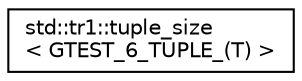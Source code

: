 digraph "Graphical Class Hierarchy"
{
  edge [fontname="Helvetica",fontsize="10",labelfontname="Helvetica",labelfontsize="10"];
  node [fontname="Helvetica",fontsize="10",shape=record];
  rankdir="LR";
  Node0 [label="std::tr1::tuple_size\l\< GTEST_6_TUPLE_(T) \>",height=0.2,width=0.4,color="black", fillcolor="white", style="filled",URL="$structstd_1_1tr1_1_1tuple__size_3_01GTEST__6__TUPLE___07T_08_01_4.html"];
}

